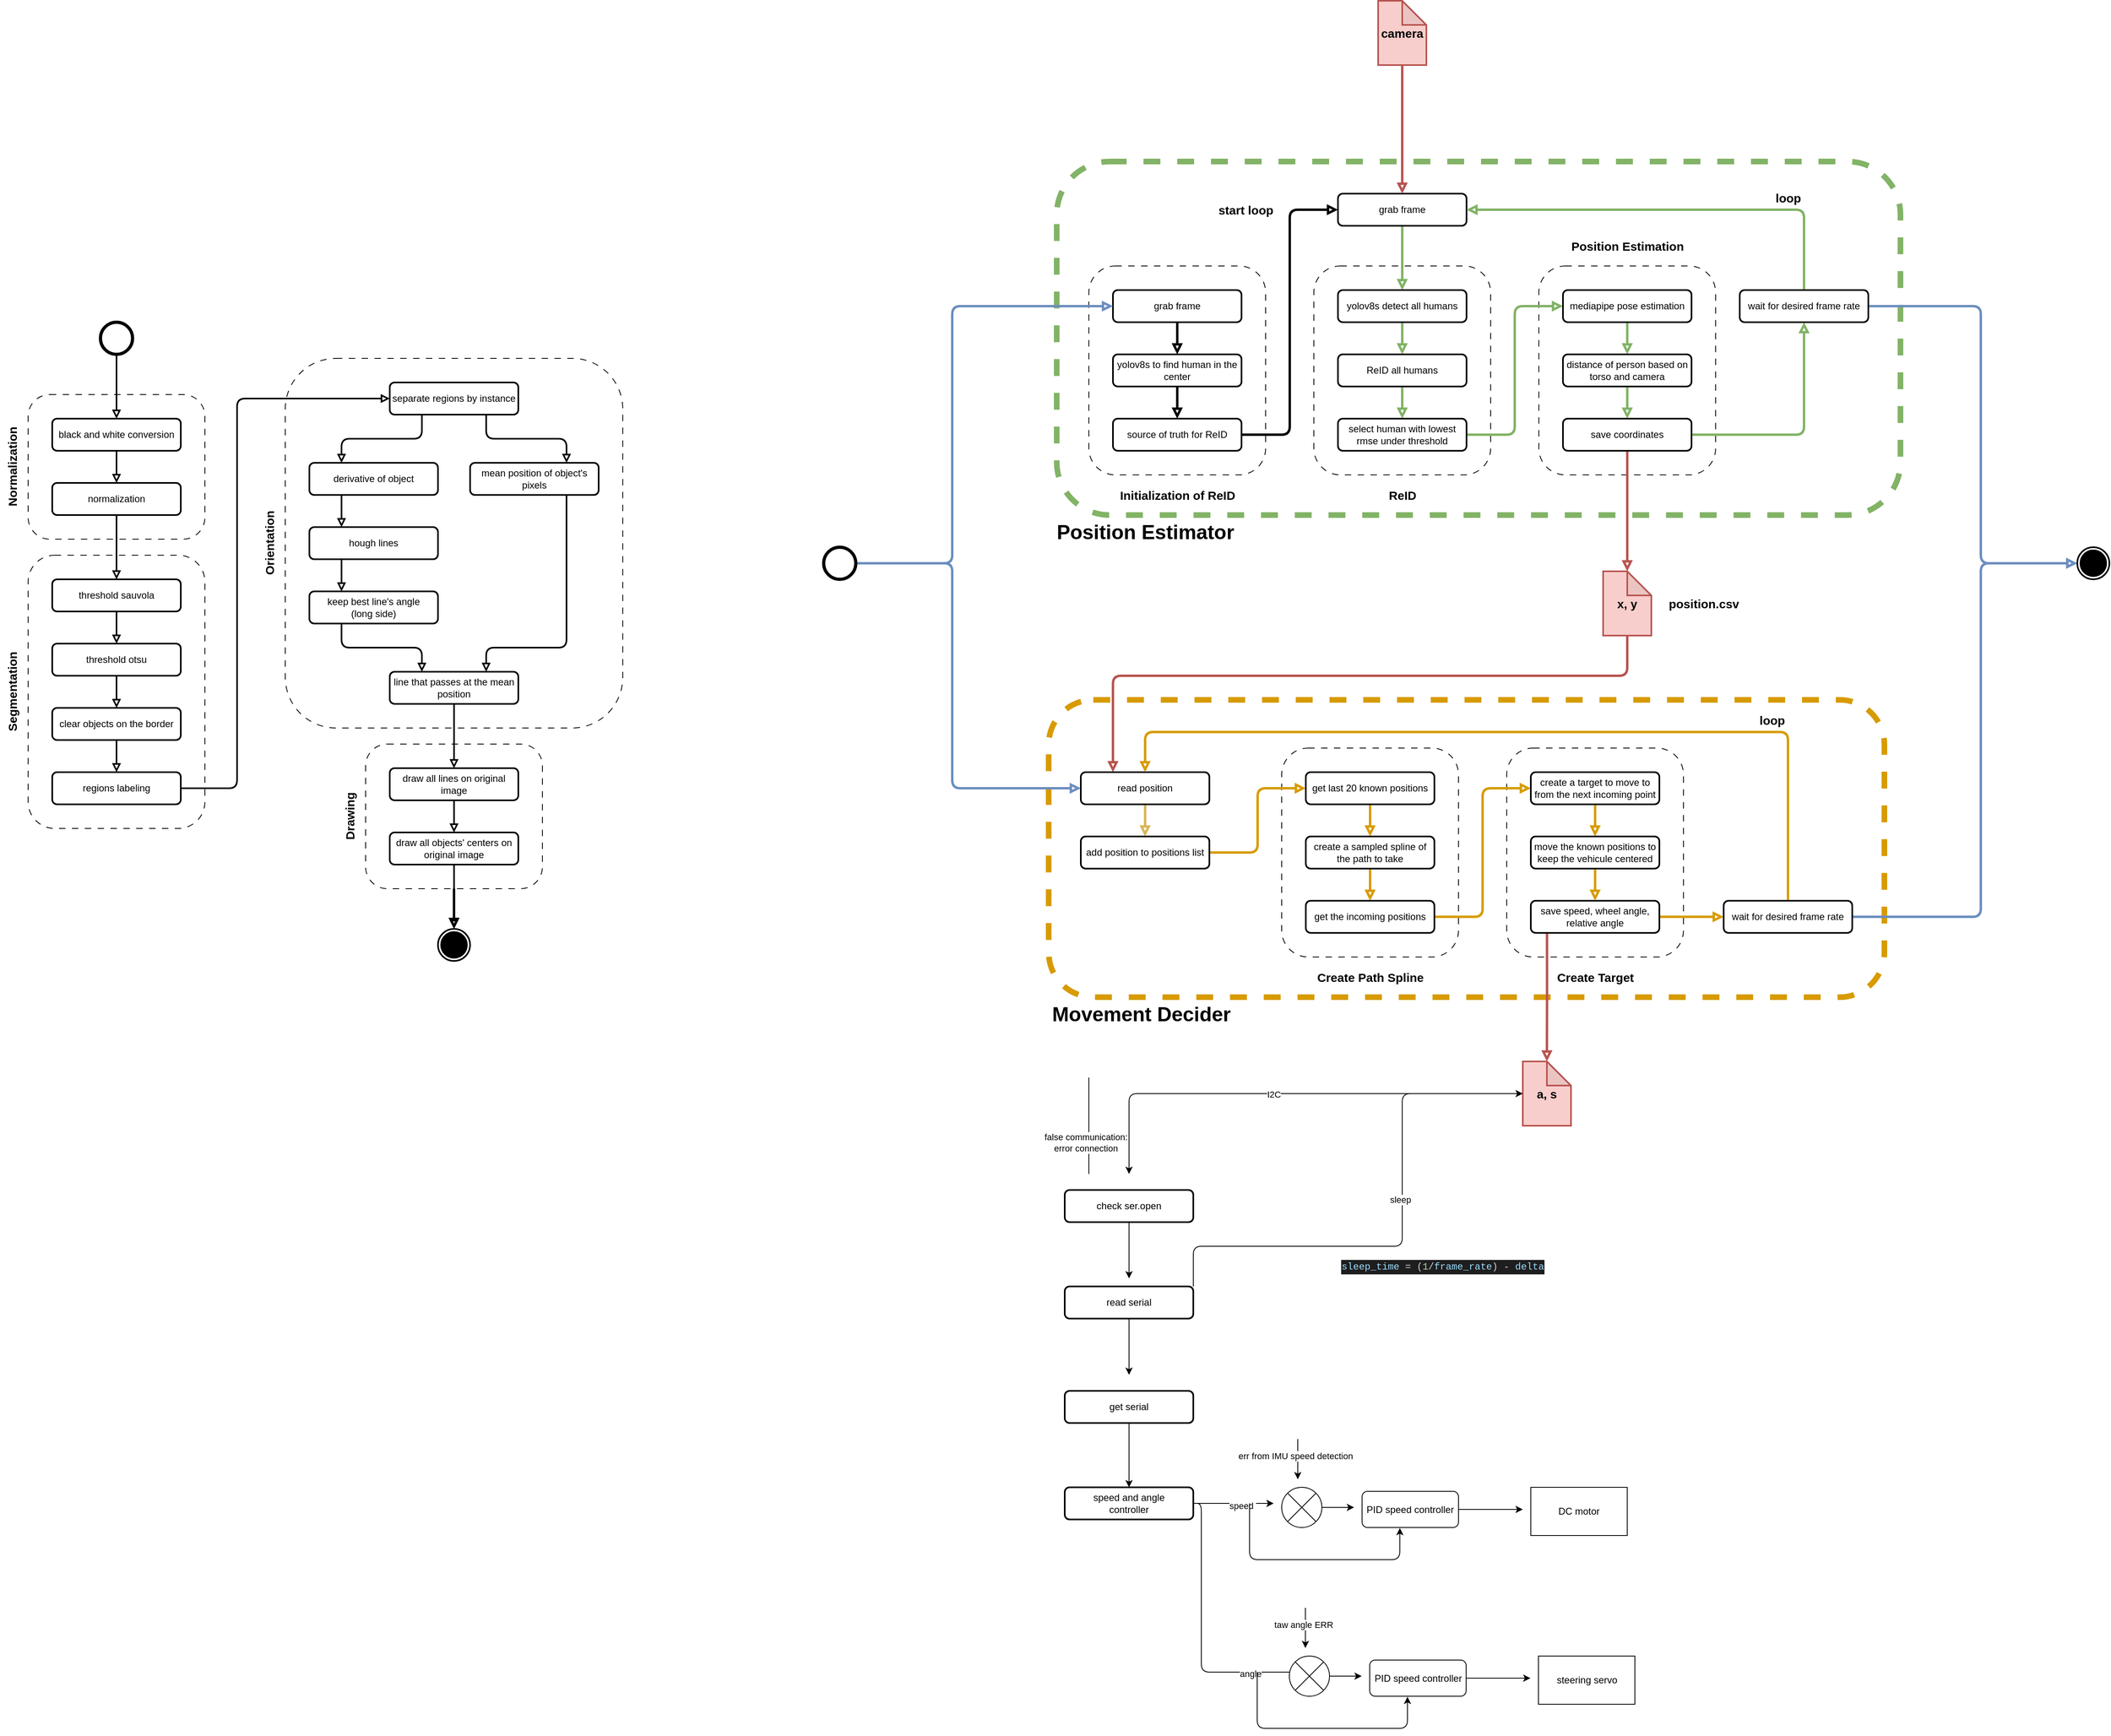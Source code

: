 <mxfile>
    <diagram id="vYnBR3UnJ0ublm0JFDWI" name="Page-1">
        <mxGraphModel dx="1982" dy="1845" grid="0" gridSize="10" guides="1" tooltips="1" connect="1" arrows="1" fold="1" page="0" pageScale="1" pageWidth="2339" pageHeight="3300" math="0" shadow="0">
            <root>
                <mxCell id="0"/>
                <mxCell id="1" parent="0"/>
                <mxCell id="140" value="" style="rounded=1;whiteSpace=wrap;html=1;strokeWidth=7;dashed=1;fillColor=none;strokeColor=#d79b00;perimeterSpacing=0;" parent="1" vertex="1">
                    <mxGeometry x="1400" y="550" width="1040" height="370" as="geometry"/>
                </mxCell>
                <mxCell id="139" value="" style="rounded=1;whiteSpace=wrap;html=1;strokeWidth=1;dashed=1;dashPattern=8 8;fillColor=none;" parent="1" vertex="1">
                    <mxGeometry x="1970" y="610" width="220" height="260" as="geometry"/>
                </mxCell>
                <mxCell id="137" value="" style="rounded=1;whiteSpace=wrap;html=1;strokeWidth=1;dashed=1;dashPattern=8 8;fillColor=none;" parent="1" vertex="1">
                    <mxGeometry x="1690" y="610" width="220" height="260" as="geometry"/>
                </mxCell>
                <mxCell id="99" value="" style="rounded=1;whiteSpace=wrap;html=1;strokeWidth=7;dashed=1;fillColor=none;strokeColor=#82b366;perimeterSpacing=0;" parent="1" vertex="1">
                    <mxGeometry x="1410" y="-120" width="1050" height="440" as="geometry"/>
                </mxCell>
                <mxCell id="93" value="" style="rounded=1;whiteSpace=wrap;html=1;strokeWidth=1;dashed=1;dashPattern=8 8;fillColor=none;" parent="1" vertex="1">
                    <mxGeometry x="2010" y="10" width="220" height="260" as="geometry"/>
                </mxCell>
                <mxCell id="79" value="" style="rounded=1;whiteSpace=wrap;html=1;strokeWidth=1;dashed=1;dashPattern=8 8;fillColor=none;" parent="1" vertex="1">
                    <mxGeometry x="1730" y="10" width="220" height="260" as="geometry"/>
                </mxCell>
                <mxCell id="68" value="" style="rounded=1;whiteSpace=wrap;html=1;strokeWidth=1;dashed=1;dashPattern=8 8;fillColor=none;" parent="1" vertex="1">
                    <mxGeometry x="1450" y="10" width="220" height="260" as="geometry"/>
                </mxCell>
                <mxCell id="47" value="" style="rounded=1;whiteSpace=wrap;html=1;strokeWidth=1;dashed=1;dashPattern=8 8;fillColor=none;" parent="1" vertex="1">
                    <mxGeometry x="450" y="125" width="420" height="460" as="geometry"/>
                </mxCell>
                <mxCell id="21" value="" style="rounded=1;whiteSpace=wrap;html=1;strokeWidth=1;dashed=1;dashPattern=8 8;fillColor=none;" parent="1" vertex="1">
                    <mxGeometry x="130" y="370" width="220" height="340" as="geometry"/>
                </mxCell>
                <mxCell id="25" value="" style="rounded=1;whiteSpace=wrap;html=1;strokeWidth=1;dashed=1;dashPattern=8 8;fillColor=none;" parent="1" vertex="1">
                    <mxGeometry x="130" y="170" width="220" height="180" as="geometry"/>
                </mxCell>
                <mxCell id="9" style="edgeStyle=none;html=1;strokeWidth=2;endArrow=block;endFill=0;" parent="1" source="2" target="8" edge="1">
                    <mxGeometry relative="1" as="geometry"/>
                </mxCell>
                <mxCell id="2" value="black and white conversion" style="rounded=1;whiteSpace=wrap;html=1;fillColor=none;strokeWidth=2;" parent="1" vertex="1">
                    <mxGeometry x="160" y="200" width="160" height="40" as="geometry"/>
                </mxCell>
                <mxCell id="4" value="" style="ellipse;html=1;shape=endState;fillColor=strokeColor;strokeWidth=2;" parent="1" vertex="1">
                    <mxGeometry x="640" y="835" width="40" height="40" as="geometry"/>
                </mxCell>
                <mxCell id="7" style="edgeStyle=none;html=1;strokeWidth=2;endArrow=block;endFill=0;" parent="1" source="6" target="2" edge="1">
                    <mxGeometry relative="1" as="geometry"/>
                </mxCell>
                <mxCell id="6" value="" style="ellipse;strokeWidth=4;fillColor=none;" parent="1" vertex="1">
                    <mxGeometry x="220" y="80" width="40" height="40" as="geometry"/>
                </mxCell>
                <mxCell id="22" style="edgeStyle=none;html=1;strokeWidth=2;endArrow=block;endFill=0;" parent="1" source="8" target="10" edge="1">
                    <mxGeometry relative="1" as="geometry"/>
                </mxCell>
                <mxCell id="8" value="normalization" style="rounded=1;whiteSpace=wrap;html=1;fillColor=none;strokeWidth=2;" parent="1" vertex="1">
                    <mxGeometry x="160" y="280" width="160" height="40" as="geometry"/>
                </mxCell>
                <mxCell id="14" style="edgeStyle=none;html=1;strokeWidth=2;endArrow=block;endFill=0;" parent="1" source="10" target="11" edge="1">
                    <mxGeometry relative="1" as="geometry"/>
                </mxCell>
                <mxCell id="10" value="threshold sauvola" style="rounded=1;whiteSpace=wrap;html=1;fillColor=none;strokeWidth=2;" parent="1" vertex="1">
                    <mxGeometry x="160" y="400" width="160" height="40" as="geometry"/>
                </mxCell>
                <mxCell id="15" style="edgeStyle=none;html=1;strokeWidth=2;endArrow=block;endFill=0;" parent="1" source="11" target="12" edge="1">
                    <mxGeometry relative="1" as="geometry"/>
                </mxCell>
                <mxCell id="11" value="threshold otsu" style="rounded=1;whiteSpace=wrap;html=1;fillColor=none;strokeWidth=2;" parent="1" vertex="1">
                    <mxGeometry x="160" y="480" width="160" height="40" as="geometry"/>
                </mxCell>
                <mxCell id="17" style="edgeStyle=none;html=1;strokeWidth=2;endArrow=block;endFill=0;" parent="1" source="12" target="16" edge="1">
                    <mxGeometry relative="1" as="geometry"/>
                </mxCell>
                <mxCell id="12" value="clear objects on the border" style="rounded=1;whiteSpace=wrap;html=1;fillColor=none;strokeWidth=2;" parent="1" vertex="1">
                    <mxGeometry x="160" y="560" width="160" height="40" as="geometry"/>
                </mxCell>
                <mxCell id="48" style="edgeStyle=none;html=1;strokeWidth=2;fontSize=15;endArrow=block;endFill=0;exitX=1;exitY=0.5;exitDx=0;exitDy=0;entryX=0;entryY=0.5;entryDx=0;entryDy=0;" parent="1" source="16" target="18" edge="1">
                    <mxGeometry relative="1" as="geometry">
                        <Array as="points">
                            <mxPoint x="390" y="660"/>
                            <mxPoint x="390" y="175"/>
                        </Array>
                    </mxGeometry>
                </mxCell>
                <mxCell id="16" value="regions labeling" style="rounded=1;whiteSpace=wrap;html=1;fillColor=none;strokeWidth=2;" parent="1" vertex="1">
                    <mxGeometry x="160" y="640" width="160" height="40" as="geometry"/>
                </mxCell>
                <mxCell id="42" style="edgeStyle=none;html=1;strokeWidth=2;fontSize=15;endArrow=block;endFill=0;entryX=0.75;entryY=0;entryDx=0;entryDy=0;exitX=0.75;exitY=1;exitDx=0;exitDy=0;" parent="1" source="18" target="20" edge="1">
                    <mxGeometry relative="1" as="geometry">
                        <Array as="points">
                            <mxPoint x="700" y="225"/>
                            <mxPoint x="800" y="225"/>
                        </Array>
                    </mxGeometry>
                </mxCell>
                <mxCell id="43" style="edgeStyle=none;html=1;strokeWidth=2;fontSize=15;endArrow=block;endFill=0;entryX=0.25;entryY=0;entryDx=0;entryDy=0;exitX=0.25;exitY=1;exitDx=0;exitDy=0;" parent="1" source="18" target="28" edge="1">
                    <mxGeometry relative="1" as="geometry">
                        <Array as="points">
                            <mxPoint x="620" y="225"/>
                            <mxPoint x="520" y="225"/>
                        </Array>
                    </mxGeometry>
                </mxCell>
                <mxCell id="18" value="separate regions by instance" style="rounded=1;whiteSpace=wrap;html=1;fillColor=none;strokeWidth=2;" parent="1" vertex="1">
                    <mxGeometry x="580" y="155" width="160" height="40" as="geometry"/>
                </mxCell>
                <mxCell id="41" style="edgeStyle=none;html=1;strokeWidth=2;fontSize=15;endArrow=block;endFill=0;exitX=0.75;exitY=1;exitDx=0;exitDy=0;entryX=0.75;entryY=0;entryDx=0;entryDy=0;" parent="1" source="20" target="35" edge="1">
                    <mxGeometry relative="1" as="geometry">
                        <Array as="points">
                            <mxPoint x="800" y="485"/>
                            <mxPoint x="700" y="485"/>
                        </Array>
                    </mxGeometry>
                </mxCell>
                <mxCell id="20" value="mean position of object's pixels" style="rounded=1;whiteSpace=wrap;html=1;fillColor=none;strokeWidth=2;" parent="1" vertex="1">
                    <mxGeometry x="680" y="255" width="160" height="40" as="geometry"/>
                </mxCell>
                <mxCell id="26" value="&lt;b&gt;&lt;font style=&quot;font-size: 15px;&quot;&gt;Normalization&lt;/font&gt;&lt;/b&gt;" style="text;html=1;align=center;verticalAlign=middle;resizable=0;points=[];autosize=1;strokeColor=none;fillColor=none;dashed=1;dashPattern=8 8;strokeWidth=1;rotation=-90;" parent="1" vertex="1">
                    <mxGeometry x="50" y="245" width="120" height="30" as="geometry"/>
                </mxCell>
                <mxCell id="27" value="&lt;b&gt;&lt;font style=&quot;font-size: 15px;&quot;&gt;Segmentation&lt;/font&gt;&lt;/b&gt;" style="text;html=1;align=center;verticalAlign=middle;resizable=0;points=[];autosize=1;strokeColor=none;fillColor=none;dashed=1;dashPattern=8 8;strokeWidth=1;rotation=-90;" parent="1" vertex="1">
                    <mxGeometry x="50" y="525" width="120" height="30" as="geometry"/>
                </mxCell>
                <mxCell id="44" style="edgeStyle=none;html=1;strokeWidth=2;fontSize=15;endArrow=block;endFill=0;entryX=0.25;entryY=0;entryDx=0;entryDy=0;exitX=0.25;exitY=1;exitDx=0;exitDy=0;" parent="1" source="28" target="31" edge="1">
                    <mxGeometry relative="1" as="geometry"/>
                </mxCell>
                <mxCell id="28" value="derivative of object" style="rounded=1;whiteSpace=wrap;html=1;fillColor=none;strokeWidth=2;" parent="1" vertex="1">
                    <mxGeometry x="480" y="255" width="160" height="40" as="geometry"/>
                </mxCell>
                <mxCell id="45" style="edgeStyle=none;html=1;exitX=0.25;exitY=1;exitDx=0;exitDy=0;entryX=0.25;entryY=0;entryDx=0;entryDy=0;strokeWidth=2;fontSize=15;endArrow=block;endFill=0;" parent="1" source="31" target="32" edge="1">
                    <mxGeometry relative="1" as="geometry"/>
                </mxCell>
                <mxCell id="31" value="hough lines" style="rounded=1;whiteSpace=wrap;html=1;fillColor=none;strokeWidth=2;" parent="1" vertex="1">
                    <mxGeometry x="480" y="335" width="160" height="40" as="geometry"/>
                </mxCell>
                <mxCell id="49" style="edgeStyle=none;html=1;strokeWidth=2;fontSize=15;endArrow=block;endFill=0;exitX=0.25;exitY=1;exitDx=0;exitDy=0;entryX=0.25;entryY=0;entryDx=0;entryDy=0;" parent="1" source="32" target="35" edge="1">
                    <mxGeometry relative="1" as="geometry">
                        <Array as="points">
                            <mxPoint x="520" y="485"/>
                            <mxPoint x="620" y="485"/>
                        </Array>
                    </mxGeometry>
                </mxCell>
                <mxCell id="32" value="keep best line's angle&lt;br&gt;(long side)" style="rounded=1;whiteSpace=wrap;html=1;fillColor=none;strokeWidth=2;" parent="1" vertex="1">
                    <mxGeometry x="480" y="415" width="160" height="40" as="geometry"/>
                </mxCell>
                <mxCell id="52" style="edgeStyle=none;html=1;strokeWidth=2;fontSize=15;endArrow=block;endFill=0;" parent="1" source="35" target="51" edge="1">
                    <mxGeometry relative="1" as="geometry"/>
                </mxCell>
                <mxCell id="35" value="line that passes at the mean position" style="rounded=1;whiteSpace=wrap;html=1;fillColor=none;strokeWidth=2;" parent="1" vertex="1">
                    <mxGeometry x="580" y="515" width="160" height="40" as="geometry"/>
                </mxCell>
                <mxCell id="50" value="&lt;b&gt;&lt;font style=&quot;font-size: 15px;&quot;&gt;Orientation&lt;/font&gt;&lt;/b&gt;" style="text;html=1;align=center;verticalAlign=middle;resizable=0;points=[];autosize=1;strokeColor=none;fillColor=none;dashed=1;dashPattern=8 8;strokeWidth=1;rotation=-90;" parent="1" vertex="1">
                    <mxGeometry x="380" y="340" width="100" height="30" as="geometry"/>
                </mxCell>
                <mxCell id="55" style="edgeStyle=none;html=1;strokeWidth=2;fontSize=15;endArrow=block;endFill=0;" parent="1" source="51" target="54" edge="1">
                    <mxGeometry relative="1" as="geometry"/>
                </mxCell>
                <mxCell id="51" value="draw all lines on original image" style="rounded=1;whiteSpace=wrap;html=1;fillColor=none;strokeWidth=2;" parent="1" vertex="1">
                    <mxGeometry x="580" y="635" width="160" height="40" as="geometry"/>
                </mxCell>
                <mxCell id="56" style="edgeStyle=none;html=1;entryX=0.5;entryY=0;entryDx=0;entryDy=0;strokeWidth=2;fontSize=15;endArrow=block;endFill=0;" parent="1" source="54" target="4" edge="1">
                    <mxGeometry relative="1" as="geometry"/>
                </mxCell>
                <mxCell id="54" value="draw all objects' centers on original image" style="rounded=1;whiteSpace=wrap;html=1;fillColor=none;strokeWidth=2;" parent="1" vertex="1">
                    <mxGeometry x="580" y="715" width="160" height="40" as="geometry"/>
                </mxCell>
                <mxCell id="143" value="" style="edgeStyle=orthogonalEdgeStyle;html=1;strokeWidth=3;fontSize=25;endArrow=block;endFill=0;" parent="1" source="57" target="4" edge="1">
                    <mxGeometry relative="1" as="geometry"/>
                </mxCell>
                <mxCell id="57" value="" style="rounded=1;whiteSpace=wrap;html=1;strokeWidth=1;dashed=1;dashPattern=8 8;fillColor=none;" parent="1" vertex="1">
                    <mxGeometry x="550" y="605" width="220" height="180" as="geometry"/>
                </mxCell>
                <mxCell id="58" value="&lt;b&gt;&lt;font style=&quot;font-size: 15px;&quot;&gt;Drawing&lt;/font&gt;&lt;/b&gt;" style="text;html=1;align=center;verticalAlign=middle;resizable=0;points=[];autosize=1;strokeColor=none;fillColor=none;dashed=1;dashPattern=8 8;strokeWidth=1;rotation=-90;" parent="1" vertex="1">
                    <mxGeometry x="490" y="680" width="80" height="30" as="geometry"/>
                </mxCell>
                <mxCell id="66" style="edgeStyle=none;html=1;entryX=0.5;entryY=0;entryDx=0;entryDy=0;endArrow=block;endFill=0;strokeWidth=3;" parent="1" source="61" target="62" edge="1">
                    <mxGeometry relative="1" as="geometry"/>
                </mxCell>
                <mxCell id="61" value="grab frame" style="rounded=1;whiteSpace=wrap;html=1;fillColor=none;strokeWidth=2;" parent="1" vertex="1">
                    <mxGeometry x="1480" y="40" width="160" height="40" as="geometry"/>
                </mxCell>
                <mxCell id="67" style="edgeStyle=elbowEdgeStyle;html=1;strokeWidth=3;endArrow=block;endFill=0;" parent="1" source="62" target="65" edge="1">
                    <mxGeometry relative="1" as="geometry"/>
                </mxCell>
                <mxCell id="62" value="yolov8s to find human in the center" style="rounded=1;whiteSpace=wrap;html=1;fillColor=none;strokeWidth=2;" parent="1" vertex="1">
                    <mxGeometry x="1480" y="120" width="160" height="40" as="geometry"/>
                </mxCell>
                <mxCell id="83" style="edgeStyle=elbowEdgeStyle;html=1;strokeWidth=3;endArrow=block;endFill=0;" parent="1" source="65" target="72" edge="1">
                    <mxGeometry relative="1" as="geometry"/>
                </mxCell>
                <mxCell id="65" value="source of truth for ReID" style="rounded=1;whiteSpace=wrap;html=1;fillColor=none;strokeWidth=2;" parent="1" vertex="1">
                    <mxGeometry x="1480" y="200" width="160" height="40" as="geometry"/>
                </mxCell>
                <mxCell id="104" style="edgeStyle=elbowEdgeStyle;html=1;strokeWidth=3;fontSize=15;endArrow=block;endFill=0;fillColor=#dae8fc;strokeColor=#6c8ebf;" parent="1" source="69" target="61" edge="1">
                    <mxGeometry relative="1" as="geometry">
                        <Array as="points">
                            <mxPoint x="1280" y="220"/>
                        </Array>
                    </mxGeometry>
                </mxCell>
                <mxCell id="126" style="edgeStyle=elbowEdgeStyle;html=1;strokeWidth=3;fontSize=20;endArrow=block;endFill=0;fillColor=#dae8fc;strokeColor=#6c8ebf;" parent="1" source="69" target="111" edge="1">
                    <mxGeometry relative="1" as="geometry">
                        <Array as="points">
                            <mxPoint x="1280" y="520"/>
                        </Array>
                    </mxGeometry>
                </mxCell>
                <mxCell id="69" value="" style="ellipse;strokeWidth=4;fillColor=none;" parent="1" vertex="1">
                    <mxGeometry x="1120" y="360" width="40" height="40" as="geometry"/>
                </mxCell>
                <mxCell id="71" value="&lt;span style=&quot;font-size: 15px;&quot;&gt;&lt;b&gt;Initialization of ReID&lt;/b&gt;&lt;/span&gt;" style="text;html=1;align=center;verticalAlign=middle;resizable=0;points=[];autosize=1;strokeColor=none;fillColor=none;dashed=1;dashPattern=8 8;strokeWidth=1;rotation=0;" parent="1" vertex="1">
                    <mxGeometry x="1475" y="280" width="170" height="30" as="geometry"/>
                </mxCell>
                <mxCell id="74" style="edgeStyle=none;html=1;strokeWidth=3;endArrow=block;endFill=0;fillColor=#d5e8d4;strokeColor=#82b366;" parent="1" source="72" target="73" edge="1">
                    <mxGeometry relative="1" as="geometry"/>
                </mxCell>
                <mxCell id="72" value="grab frame" style="rounded=1;whiteSpace=wrap;html=1;fillColor=none;strokeWidth=2;" parent="1" vertex="1">
                    <mxGeometry x="1760" y="-80" width="160" height="40" as="geometry"/>
                </mxCell>
                <mxCell id="77" style="edgeStyle=none;html=1;strokeWidth=3;endArrow=block;endFill=0;fillColor=#d5e8d4;strokeColor=#82b366;" parent="1" source="73" target="75" edge="1">
                    <mxGeometry relative="1" as="geometry"/>
                </mxCell>
                <mxCell id="73" value="yolov8s detect all humans" style="rounded=1;whiteSpace=wrap;html=1;fillColor=none;strokeWidth=2;" parent="1" vertex="1">
                    <mxGeometry x="1760" y="40" width="160" height="40" as="geometry"/>
                </mxCell>
                <mxCell id="78" style="edgeStyle=none;html=1;strokeWidth=3;endArrow=block;endFill=0;fillColor=#d5e8d4;strokeColor=#82b366;" parent="1" source="75" target="76" edge="1">
                    <mxGeometry relative="1" as="geometry"/>
                </mxCell>
                <mxCell id="75" value="ReID all humans" style="rounded=1;whiteSpace=wrap;html=1;fillColor=none;strokeWidth=2;" parent="1" vertex="1">
                    <mxGeometry x="1760" y="120" width="160" height="40" as="geometry"/>
                </mxCell>
                <mxCell id="85" style="edgeStyle=elbowEdgeStyle;html=1;strokeWidth=3;endArrow=block;endFill=0;fillColor=#d5e8d4;strokeColor=#82b366;" parent="1" source="76" target="84" edge="1">
                    <mxGeometry relative="1" as="geometry"/>
                </mxCell>
                <mxCell id="76" value="select human with lowest rmse under threshold" style="rounded=1;whiteSpace=wrap;html=1;fillColor=none;strokeWidth=2;" parent="1" vertex="1">
                    <mxGeometry x="1760" y="200" width="160" height="40" as="geometry"/>
                </mxCell>
                <mxCell id="81" value="&lt;span style=&quot;font-size: 15px;&quot;&gt;&lt;b&gt;ReID&lt;/b&gt;&lt;/span&gt;" style="text;html=1;align=center;verticalAlign=middle;resizable=0;points=[];autosize=1;strokeColor=none;fillColor=none;dashed=1;dashPattern=8 8;strokeWidth=1;rotation=0;" parent="1" vertex="1">
                    <mxGeometry x="1810" y="280" width="60" height="30" as="geometry"/>
                </mxCell>
                <mxCell id="87" style="edgeStyle=elbowEdgeStyle;html=1;strokeWidth=3;endArrow=block;endFill=0;fillColor=#d5e8d4;strokeColor=#82b366;" parent="1" source="84" target="86" edge="1">
                    <mxGeometry relative="1" as="geometry"/>
                </mxCell>
                <mxCell id="84" value="mediapipe pose estimation" style="rounded=1;whiteSpace=wrap;html=1;fillColor=none;strokeWidth=2;" parent="1" vertex="1">
                    <mxGeometry x="2040" y="40" width="160" height="40" as="geometry"/>
                </mxCell>
                <mxCell id="92" style="edgeStyle=elbowEdgeStyle;html=1;strokeWidth=3;fontSize=15;endArrow=block;endFill=0;fillColor=#d5e8d4;strokeColor=#82b366;" parent="1" source="86" target="88" edge="1">
                    <mxGeometry relative="1" as="geometry"/>
                </mxCell>
                <mxCell id="86" value="distance of person based on torso and camera" style="rounded=1;whiteSpace=wrap;html=1;fillColor=none;strokeWidth=2;" parent="1" vertex="1">
                    <mxGeometry x="2040" y="120" width="160" height="40" as="geometry"/>
                </mxCell>
                <mxCell id="91" style="edgeStyle=elbowEdgeStyle;html=1;strokeWidth=3;fontSize=15;endArrow=block;endFill=0;fillColor=#f8cecc;strokeColor=#b85450;" parent="1" source="88" target="89" edge="1">
                    <mxGeometry relative="1" as="geometry"/>
                </mxCell>
                <mxCell id="107" style="edgeStyle=elbowEdgeStyle;html=1;strokeWidth=3;fontSize=20;endArrow=block;endFill=0;fillColor=#d5e8d4;strokeColor=#82b366;" parent="1" source="88" target="94" edge="1">
                    <mxGeometry relative="1" as="geometry">
                        <Array as="points">
                            <mxPoint x="2340" y="140"/>
                        </Array>
                    </mxGeometry>
                </mxCell>
                <mxCell id="88" value="save coordinates" style="rounded=1;whiteSpace=wrap;html=1;fillColor=none;strokeWidth=2;" parent="1" vertex="1">
                    <mxGeometry x="2040" y="200" width="160" height="40" as="geometry"/>
                </mxCell>
                <mxCell id="129" style="edgeStyle=orthogonalEdgeStyle;html=1;entryX=0.25;entryY=0;entryDx=0;entryDy=0;strokeWidth=3;fontSize=20;endArrow=block;endFill=0;fillColor=#f8cecc;strokeColor=#b85450;" parent="1" source="89" target="111" edge="1">
                    <mxGeometry relative="1" as="geometry">
                        <Array as="points">
                            <mxPoint x="2120" y="520"/>
                            <mxPoint x="1480" y="520"/>
                        </Array>
                    </mxGeometry>
                </mxCell>
                <mxCell id="89" value="&lt;b&gt;&lt;font style=&quot;font-size: 15px;&quot;&gt;x, y&lt;/font&gt;&lt;/b&gt;" style="shape=note;whiteSpace=wrap;html=1;backgroundOutline=1;darkOpacity=0.05;strokeWidth=2;fillColor=#f8cecc;strokeColor=#b85450;" parent="1" vertex="1">
                    <mxGeometry x="2090" y="390" width="60" height="80" as="geometry"/>
                </mxCell>
                <mxCell id="90" value="&lt;span style=&quot;font-size: 15px;&quot;&gt;&lt;b&gt;position.csv&lt;/b&gt;&lt;/span&gt;" style="text;html=1;align=center;verticalAlign=middle;resizable=0;points=[];autosize=1;strokeColor=none;fillColor=none;dashed=1;dashPattern=8 8;strokeWidth=1;rotation=0;" parent="1" vertex="1">
                    <mxGeometry x="2160" y="415" width="110" height="30" as="geometry"/>
                </mxCell>
                <mxCell id="108" style="edgeStyle=elbowEdgeStyle;html=1;strokeWidth=3;fontSize=20;endArrow=block;endFill=0;fillColor=#d5e8d4;strokeColor=#82b366;" parent="1" source="94" target="72" edge="1">
                    <mxGeometry relative="1" as="geometry">
                        <Array as="points">
                            <mxPoint x="2340"/>
                        </Array>
                    </mxGeometry>
                </mxCell>
                <mxCell id="145" style="edgeStyle=orthogonalEdgeStyle;html=1;entryX=0;entryY=0.5;entryDx=0;entryDy=0;strokeWidth=3;fontSize=25;endArrow=block;endFill=0;fillColor=#dae8fc;strokeColor=#6c8ebf;" parent="1" source="94" target="144" edge="1">
                    <mxGeometry relative="1" as="geometry">
                        <Array as="points">
                            <mxPoint x="2560" y="60"/>
                            <mxPoint x="2560" y="380"/>
                        </Array>
                    </mxGeometry>
                </mxCell>
                <mxCell id="94" value="wait for desired frame rate" style="rounded=1;whiteSpace=wrap;html=1;fillColor=none;strokeWidth=2;" parent="1" vertex="1">
                    <mxGeometry x="2260" y="40" width="160" height="40" as="geometry"/>
                </mxCell>
                <mxCell id="97" value="&lt;span style=&quot;font-size: 15px;&quot;&gt;&lt;b&gt;Position Estimation&lt;/b&gt;&lt;/span&gt;" style="text;html=1;align=center;verticalAlign=middle;resizable=0;points=[];autosize=1;strokeColor=none;fillColor=none;dashed=1;dashPattern=8 8;strokeWidth=1;rotation=0;" parent="1" vertex="1">
                    <mxGeometry x="2040" y="-30" width="160" height="30" as="geometry"/>
                </mxCell>
                <mxCell id="98" value="&lt;span style=&quot;font-size: 15px;&quot;&gt;&lt;b&gt;loop&lt;/b&gt;&lt;/span&gt;" style="text;html=1;align=center;verticalAlign=middle;resizable=0;points=[];autosize=1;strokeColor=none;fillColor=none;dashed=1;dashPattern=8 8;strokeWidth=1;rotation=0;" parent="1" vertex="1">
                    <mxGeometry x="2290" y="-90" width="60" height="30" as="geometry"/>
                </mxCell>
                <mxCell id="102" value="&lt;span style=&quot;font-size: 15px;&quot;&gt;&lt;b&gt;start loop&lt;/b&gt;&lt;/span&gt;" style="text;html=1;align=center;verticalAlign=middle;resizable=0;points=[];autosize=1;strokeColor=none;fillColor=none;dashed=1;dashPattern=8 8;strokeWidth=1;rotation=0;" parent="1" vertex="1">
                    <mxGeometry x="1600" y="-75" width="90" height="30" as="geometry"/>
                </mxCell>
                <mxCell id="105" value="&lt;b style=&quot;&quot;&gt;&lt;font style=&quot;font-size: 25px;&quot;&gt;Position Estimator&lt;/font&gt;&lt;/b&gt;" style="text;html=1;align=center;verticalAlign=middle;resizable=0;points=[];autosize=1;strokeColor=none;fillColor=none;dashed=1;dashPattern=8 8;strokeWidth=1;rotation=0;" parent="1" vertex="1">
                    <mxGeometry x="1400" y="320" width="240" height="40" as="geometry"/>
                </mxCell>
                <mxCell id="110" style="edgeStyle=elbowEdgeStyle;html=1;strokeWidth=3;fontSize=20;endArrow=block;endFill=0;fillColor=#f8cecc;strokeColor=#b85450;" parent="1" source="109" target="72" edge="1">
                    <mxGeometry relative="1" as="geometry"/>
                </mxCell>
                <mxCell id="109" value="&lt;b&gt;&lt;font style=&quot;font-size: 15px;&quot;&gt;camera&lt;/font&gt;&lt;/b&gt;" style="shape=note;whiteSpace=wrap;html=1;backgroundOutline=1;darkOpacity=0.05;strokeWidth=2;fillColor=#f8cecc;strokeColor=#b85450;" parent="1" vertex="1">
                    <mxGeometry x="1810" y="-320" width="60" height="80" as="geometry"/>
                </mxCell>
                <mxCell id="130" style="edgeStyle=orthogonalEdgeStyle;html=1;entryX=0;entryY=0.5;entryDx=0;entryDy=0;strokeWidth=3;fontSize=20;endArrow=block;endFill=0;exitX=1;exitY=0.5;exitDx=0;exitDy=0;fillColor=#ffe6cc;strokeColor=#d79b00;" parent="1" source="131" target="112" edge="1">
                    <mxGeometry relative="1" as="geometry"/>
                </mxCell>
                <mxCell id="136" style="edgeStyle=orthogonalEdgeStyle;html=1;strokeWidth=3;fontSize=20;endArrow=block;endFill=0;fillColor=#fff2cc;strokeColor=#d6b656;" parent="1" source="111" target="131" edge="1">
                    <mxGeometry relative="1" as="geometry"/>
                </mxCell>
                <mxCell id="111" value="read position" style="rounded=1;whiteSpace=wrap;html=1;fillColor=none;strokeWidth=2;" parent="1" vertex="1">
                    <mxGeometry x="1440" y="640" width="160" height="40" as="geometry"/>
                </mxCell>
                <mxCell id="120" style="edgeStyle=elbowEdgeStyle;html=1;strokeWidth=3;fontSize=20;endArrow=block;endFill=0;fillColor=#ffe6cc;strokeColor=#d79b00;" parent="1" source="112" target="114" edge="1">
                    <mxGeometry relative="1" as="geometry"/>
                </mxCell>
                <mxCell id="112" value="get last 20 known positions" style="rounded=1;whiteSpace=wrap;html=1;fillColor=none;strokeWidth=2;" parent="1" vertex="1">
                    <mxGeometry x="1720" y="640" width="160" height="40" as="geometry"/>
                </mxCell>
                <mxCell id="121" style="edgeStyle=elbowEdgeStyle;html=1;strokeWidth=3;fontSize=20;endArrow=block;endFill=0;fillColor=#ffe6cc;strokeColor=#d79b00;" parent="1" source="114" target="115" edge="1">
                    <mxGeometry relative="1" as="geometry"/>
                </mxCell>
                <mxCell id="114" value="create a sampled spline of the path to take" style="rounded=1;whiteSpace=wrap;html=1;fillColor=none;strokeWidth=2;" parent="1" vertex="1">
                    <mxGeometry x="1720" y="720" width="160" height="40" as="geometry"/>
                </mxCell>
                <mxCell id="122" style="edgeStyle=elbowEdgeStyle;html=1;strokeWidth=3;fontSize=20;endArrow=block;endFill=0;fillColor=#ffe6cc;strokeColor=#d79b00;" parent="1" source="115" target="116" edge="1">
                    <mxGeometry relative="1" as="geometry"/>
                </mxCell>
                <mxCell id="115" value="get the incoming positions" style="rounded=1;whiteSpace=wrap;html=1;fillColor=none;strokeWidth=2;" parent="1" vertex="1">
                    <mxGeometry x="1720" y="800" width="160" height="40" as="geometry"/>
                </mxCell>
                <mxCell id="123" style="edgeStyle=elbowEdgeStyle;html=1;strokeWidth=3;fontSize=20;endArrow=block;endFill=0;fillColor=#ffe6cc;strokeColor=#d79b00;" parent="1" source="116" target="118" edge="1">
                    <mxGeometry relative="1" as="geometry"/>
                </mxCell>
                <mxCell id="116" value="create a target to move to from the next incoming point" style="rounded=1;whiteSpace=wrap;html=1;fillColor=none;strokeWidth=2;" parent="1" vertex="1">
                    <mxGeometry x="2000" y="640" width="160" height="40" as="geometry"/>
                </mxCell>
                <mxCell id="125" style="edgeStyle=elbowEdgeStyle;html=1;strokeWidth=3;fontSize=20;endArrow=block;endFill=0;fillColor=#ffe6cc;strokeColor=#d79b00;" parent="1" source="117" target="119" edge="1">
                    <mxGeometry relative="1" as="geometry"/>
                </mxCell>
                <mxCell id="148" style="edgeStyle=orthogonalEdgeStyle;html=1;strokeWidth=3;fontSize=25;endArrow=block;endFill=0;exitX=0.126;exitY=1.004;exitDx=0;exitDy=0;exitPerimeter=0;fillColor=#f8cecc;strokeColor=#b85450;" parent="1" source="117" target="147" edge="1">
                    <mxGeometry relative="1" as="geometry"/>
                </mxCell>
                <mxCell id="117" value="save speed, wheel angle, relative angle" style="rounded=1;whiteSpace=wrap;html=1;fillColor=none;strokeWidth=2;" parent="1" vertex="1">
                    <mxGeometry x="2000" y="800" width="160" height="40" as="geometry"/>
                </mxCell>
                <mxCell id="124" style="edgeStyle=elbowEdgeStyle;html=1;strokeWidth=3;fontSize=20;endArrow=block;endFill=0;fillColor=#ffe6cc;strokeColor=#d79b00;" parent="1" source="118" target="117" edge="1">
                    <mxGeometry relative="1" as="geometry"/>
                </mxCell>
                <mxCell id="118" value="move the known positions to keep the vehicule centered" style="rounded=1;whiteSpace=wrap;html=1;fillColor=none;strokeWidth=2;" parent="1" vertex="1">
                    <mxGeometry x="2000" y="720" width="160" height="40" as="geometry"/>
                </mxCell>
                <mxCell id="132" style="edgeStyle=orthogonalEdgeStyle;html=1;strokeWidth=3;fontSize=20;endArrow=block;endFill=0;fillColor=#ffe6cc;strokeColor=#d79b00;entryX=0.5;entryY=0;entryDx=0;entryDy=0;" parent="1" source="119" target="111" edge="1">
                    <mxGeometry relative="1" as="geometry">
                        <mxPoint x="1560" y="640" as="targetPoint"/>
                        <Array as="points">
                            <mxPoint x="2320" y="590"/>
                            <mxPoint x="1520" y="590"/>
                        </Array>
                    </mxGeometry>
                </mxCell>
                <mxCell id="146" style="edgeStyle=orthogonalEdgeStyle;html=1;entryX=0;entryY=0.5;entryDx=0;entryDy=0;strokeWidth=3;fontSize=25;endArrow=block;endFill=0;fillColor=#dae8fc;strokeColor=#6c8ebf;" parent="1" source="119" target="144" edge="1">
                    <mxGeometry relative="1" as="geometry">
                        <Array as="points">
                            <mxPoint x="2560" y="820"/>
                            <mxPoint x="2560" y="380"/>
                        </Array>
                    </mxGeometry>
                </mxCell>
                <mxCell id="119" value="wait for desired frame rate" style="rounded=1;whiteSpace=wrap;html=1;fillColor=none;strokeWidth=2;" parent="1" vertex="1">
                    <mxGeometry x="2240" y="800" width="160" height="40" as="geometry"/>
                </mxCell>
                <mxCell id="131" value="add position to positions list" style="rounded=1;whiteSpace=wrap;html=1;fillColor=none;strokeWidth=2;" parent="1" vertex="1">
                    <mxGeometry x="1440" y="720" width="160" height="40" as="geometry"/>
                </mxCell>
                <mxCell id="133" value="&lt;span style=&quot;font-size: 15px;&quot;&gt;&lt;b&gt;loop&lt;/b&gt;&lt;/span&gt;" style="text;html=1;align=center;verticalAlign=middle;resizable=0;points=[];autosize=1;strokeColor=none;fillColor=none;dashed=1;dashPattern=8 8;strokeWidth=1;rotation=0;" parent="1" vertex="1">
                    <mxGeometry x="2270" y="560" width="60" height="30" as="geometry"/>
                </mxCell>
                <mxCell id="138" value="&lt;span style=&quot;font-size: 15px;&quot;&gt;&lt;b&gt;Create Path Spline&lt;/b&gt;&lt;/span&gt;" style="text;html=1;align=center;verticalAlign=middle;resizable=0;points=[];autosize=1;strokeColor=none;fillColor=none;dashed=1;dashPattern=8 8;strokeWidth=1;rotation=0;" parent="1" vertex="1">
                    <mxGeometry x="1720" y="880" width="160" height="30" as="geometry"/>
                </mxCell>
                <mxCell id="141" value="&lt;span style=&quot;font-size: 15px;&quot;&gt;&lt;b&gt;Create Target&lt;/b&gt;&lt;/span&gt;" style="text;html=1;align=center;verticalAlign=middle;resizable=0;points=[];autosize=1;strokeColor=none;fillColor=none;dashed=1;dashPattern=8 8;strokeWidth=1;rotation=0;" parent="1" vertex="1">
                    <mxGeometry x="2020" y="880" width="120" height="30" as="geometry"/>
                </mxCell>
                <mxCell id="142" value="&lt;b style=&quot;&quot;&gt;&lt;font style=&quot;font-size: 25px;&quot;&gt;Movement Decider&lt;/font&gt;&lt;/b&gt;" style="text;html=1;align=center;verticalAlign=middle;resizable=0;points=[];autosize=1;strokeColor=none;fillColor=none;dashed=1;dashPattern=8 8;strokeWidth=1;rotation=0;" parent="1" vertex="1">
                    <mxGeometry x="1390" y="920" width="250" height="40" as="geometry"/>
                </mxCell>
                <mxCell id="144" value="" style="ellipse;html=1;shape=endState;fillColor=strokeColor;strokeWidth=2;" parent="1" vertex="1">
                    <mxGeometry x="2680" y="360" width="40" height="40" as="geometry"/>
                </mxCell>
                <mxCell id="147" value="&lt;b&gt;&lt;font style=&quot;font-size: 15px;&quot;&gt;a, s&lt;/font&gt;&lt;/b&gt;" style="shape=note;whiteSpace=wrap;html=1;backgroundOutline=1;darkOpacity=0.05;strokeWidth=2;fillColor=#f8cecc;strokeColor=#b85450;" parent="1" vertex="1">
                    <mxGeometry x="1990" y="1000" width="60" height="80" as="geometry"/>
                </mxCell>
                <mxCell id="168" style="edgeStyle=none;html=1;" edge="1" parent="1">
                    <mxGeometry relative="1" as="geometry">
                        <mxPoint x="1500" y="1140" as="targetPoint"/>
                        <mxPoint x="1970" y="1040" as="sourcePoint"/>
                        <Array as="points">
                            <mxPoint x="1500" y="1040"/>
                            <mxPoint x="1500" y="1090"/>
                        </Array>
                    </mxGeometry>
                </mxCell>
                <mxCell id="169" value="I2C" style="edgeLabel;html=1;align=center;verticalAlign=middle;resizable=0;points=[];" vertex="1" connectable="0" parent="168">
                    <mxGeometry x="0.063" y="1" relative="1" as="geometry">
                        <mxPoint x="13" as="offset"/>
                    </mxGeometry>
                </mxCell>
                <mxCell id="170" style="edgeStyle=none;html=1;" edge="1" parent="1" source="172">
                    <mxGeometry relative="1" as="geometry">
                        <mxPoint x="1500" y="1270" as="targetPoint"/>
                    </mxGeometry>
                </mxCell>
                <mxCell id="172" value="check ser.open" style="rounded=1;whiteSpace=wrap;html=1;fillColor=none;strokeWidth=2;" vertex="1" parent="1">
                    <mxGeometry x="1420" y="1160" width="160" height="40" as="geometry"/>
                </mxCell>
                <mxCell id="177" style="edgeStyle=orthogonalEdgeStyle;html=1;" edge="1" parent="1" source="175">
                    <mxGeometry relative="1" as="geometry">
                        <mxPoint x="1500" y="1390" as="targetPoint"/>
                    </mxGeometry>
                </mxCell>
                <mxCell id="182" style="edgeStyle=orthogonalEdgeStyle;html=1;exitX=1;exitY=0;exitDx=0;exitDy=0;" edge="1" parent="1" source="175" target="147">
                    <mxGeometry relative="1" as="geometry">
                        <Array as="points">
                            <mxPoint x="1580" y="1230"/>
                            <mxPoint x="1840" y="1230"/>
                            <mxPoint x="1840" y="1040"/>
                        </Array>
                    </mxGeometry>
                </mxCell>
                <mxCell id="183" value="sleep&amp;nbsp;" style="edgeLabel;html=1;align=center;verticalAlign=middle;resizable=0;points=[];" vertex="1" connectable="0" parent="182">
                    <mxGeometry x="0.1" y="-1" relative="1" as="geometry">
                        <mxPoint x="-2" y="-11" as="offset"/>
                    </mxGeometry>
                </mxCell>
                <mxCell id="175" value="read serial" style="rounded=1;whiteSpace=wrap;html=1;fillColor=none;strokeWidth=2;" vertex="1" parent="1">
                    <mxGeometry x="1420" y="1280" width="160" height="40" as="geometry"/>
                </mxCell>
                <mxCell id="184" value="&lt;div style=&quot;color: rgb(212, 212, 212); background-color: rgb(30, 30, 30); font-family: Menlo, Monaco, &amp;quot;Courier New&amp;quot;, monospace; line-height: 18px;&quot;&gt;&lt;span style=&quot;color: #9cdcfe;&quot;&gt;sleep_time&lt;/span&gt; = (&lt;span style=&quot;color: #b5cea8;&quot;&gt;1&lt;/span&gt;/&lt;span style=&quot;color: #9cdcfe;&quot;&gt;frame_rate&lt;/span&gt;) - &lt;span style=&quot;color: #9cdcfe;&quot;&gt;delta&lt;/span&gt;&lt;/div&gt;" style="text;html=1;align=center;verticalAlign=middle;resizable=0;points=[];autosize=1;strokeColor=none;fillColor=none;" vertex="1" parent="1">
                    <mxGeometry x="1750" y="1240" width="280" height="30" as="geometry"/>
                </mxCell>
                <mxCell id="187" style="edgeStyle=orthogonalEdgeStyle;html=1;" edge="1" parent="1" source="185" target="186">
                    <mxGeometry relative="1" as="geometry"/>
                </mxCell>
                <mxCell id="185" value="get serial" style="rounded=1;whiteSpace=wrap;html=1;fillColor=none;strokeWidth=2;" vertex="1" parent="1">
                    <mxGeometry x="1420" y="1410" width="160" height="40" as="geometry"/>
                </mxCell>
                <mxCell id="189" style="edgeStyle=orthogonalEdgeStyle;html=1;" edge="1" parent="1" source="186">
                    <mxGeometry relative="1" as="geometry">
                        <mxPoint x="1680" y="1550" as="targetPoint"/>
                    </mxGeometry>
                </mxCell>
                <mxCell id="191" value="speed&amp;nbsp;" style="edgeLabel;html=1;align=center;verticalAlign=middle;resizable=0;points=[];" vertex="1" connectable="0" parent="189">
                    <mxGeometry x="0.22" y="-2" relative="1" as="geometry">
                        <mxPoint as="offset"/>
                    </mxGeometry>
                </mxCell>
                <mxCell id="192" style="edgeStyle=orthogonalEdgeStyle;html=1;exitX=1;exitY=0.5;exitDx=0;exitDy=0;" edge="1" parent="1" source="186">
                    <mxGeometry relative="1" as="geometry">
                        <mxPoint x="1710" y="1760" as="targetPoint"/>
                        <Array as="points">
                            <mxPoint x="1590" y="1550"/>
                            <mxPoint x="1590" y="1760"/>
                            <mxPoint x="1670" y="1760"/>
                        </Array>
                    </mxGeometry>
                </mxCell>
                <mxCell id="186" value="speed and angle&lt;br&gt;controller" style="whiteSpace=wrap;html=1;fillColor=none;rounded=1;strokeWidth=2;" vertex="1" parent="1">
                    <mxGeometry x="1420" y="1530" width="160" height="40" as="geometry"/>
                </mxCell>
                <mxCell id="197" style="edgeStyle=orthogonalEdgeStyle;html=1;" edge="1" parent="1" source="194">
                    <mxGeometry relative="1" as="geometry">
                        <mxPoint x="1780" y="1555" as="targetPoint"/>
                    </mxGeometry>
                </mxCell>
                <mxCell id="194" value="" style="shape=sumEllipse;perimeter=ellipsePerimeter;whiteSpace=wrap;html=1;backgroundOutline=1;" vertex="1" parent="1">
                    <mxGeometry x="1690" y="1530" width="50" height="50" as="geometry"/>
                </mxCell>
                <mxCell id="195" value="" style="edgeStyle=none;orthogonalLoop=1;jettySize=auto;html=1;" edge="1" parent="1">
                    <mxGeometry width="100" relative="1" as="geometry">
                        <mxPoint x="1710" y="1470" as="sourcePoint"/>
                        <mxPoint x="1710" y="1520" as="targetPoint"/>
                        <Array as="points"/>
                    </mxGeometry>
                </mxCell>
                <mxCell id="196" value="err from IMU speed detection" style="edgeLabel;html=1;align=center;verticalAlign=middle;resizable=0;points=[];" vertex="1" connectable="0" parent="195">
                    <mxGeometry x="-0.155" y="-3" relative="1" as="geometry">
                        <mxPoint as="offset"/>
                    </mxGeometry>
                </mxCell>
                <mxCell id="200" style="edgeStyle=orthogonalEdgeStyle;html=1;" edge="1" parent="1" source="198">
                    <mxGeometry relative="1" as="geometry">
                        <mxPoint x="1990" y="1557.5" as="targetPoint"/>
                    </mxGeometry>
                </mxCell>
                <mxCell id="198" value="PID speed controller" style="rounded=1;whiteSpace=wrap;html=1;" vertex="1" parent="1">
                    <mxGeometry x="1790" y="1535" width="120" height="45" as="geometry"/>
                </mxCell>
                <mxCell id="199" value="" style="edgeStyle=none;orthogonalLoop=1;jettySize=auto;html=1;entryX=0.392;entryY=1.015;entryDx=0;entryDy=0;entryPerimeter=0;" edge="1" parent="1" target="198">
                    <mxGeometry width="100" relative="1" as="geometry">
                        <mxPoint x="1650" y="1550" as="sourcePoint"/>
                        <mxPoint x="1830" y="1620" as="targetPoint"/>
                        <Array as="points">
                            <mxPoint x="1650" y="1620"/>
                            <mxPoint x="1837" y="1620"/>
                        </Array>
                    </mxGeometry>
                </mxCell>
                <mxCell id="201" value="DC motor" style="whiteSpace=wrap;html=1;" vertex="1" parent="1">
                    <mxGeometry x="2000" y="1530" width="120" height="60" as="geometry"/>
                </mxCell>
                <mxCell id="212" value="angle" style="edgeLabel;html=1;align=center;verticalAlign=middle;resizable=0;points=[];" vertex="1" connectable="0" parent="1">
                    <mxGeometry x="1650.5" y="1762" as="geometry"/>
                </mxCell>
                <mxCell id="213" style="edgeStyle=orthogonalEdgeStyle;html=1;" edge="1" parent="1" source="214">
                    <mxGeometry relative="1" as="geometry">
                        <mxPoint x="1789.5" y="1765" as="targetPoint"/>
                    </mxGeometry>
                </mxCell>
                <mxCell id="214" value="" style="shape=sumEllipse;perimeter=ellipsePerimeter;whiteSpace=wrap;html=1;backgroundOutline=1;" vertex="1" parent="1">
                    <mxGeometry x="1699.5" y="1740" width="50" height="50" as="geometry"/>
                </mxCell>
                <mxCell id="215" value="" style="edgeStyle=none;orthogonalLoop=1;jettySize=auto;html=1;" edge="1" parent="1">
                    <mxGeometry width="100" relative="1" as="geometry">
                        <mxPoint x="1719.5" y="1680" as="sourcePoint"/>
                        <mxPoint x="1719.5" y="1730" as="targetPoint"/>
                        <Array as="points"/>
                    </mxGeometry>
                </mxCell>
                <mxCell id="216" value="taw angle ERR" style="edgeLabel;html=1;align=center;verticalAlign=middle;resizable=0;points=[];" vertex="1" connectable="0" parent="215">
                    <mxGeometry x="-0.155" y="-3" relative="1" as="geometry">
                        <mxPoint as="offset"/>
                    </mxGeometry>
                </mxCell>
                <mxCell id="217" style="edgeStyle=orthogonalEdgeStyle;html=1;" edge="1" parent="1" source="218">
                    <mxGeometry relative="1" as="geometry">
                        <mxPoint x="1999.5" y="1767.5" as="targetPoint"/>
                    </mxGeometry>
                </mxCell>
                <mxCell id="218" value="PID speed controller" style="rounded=1;whiteSpace=wrap;html=1;" vertex="1" parent="1">
                    <mxGeometry x="1799.5" y="1745" width="120" height="45" as="geometry"/>
                </mxCell>
                <mxCell id="219" value="" style="edgeStyle=none;orthogonalLoop=1;jettySize=auto;html=1;entryX=0.392;entryY=1.015;entryDx=0;entryDy=0;entryPerimeter=0;" edge="1" parent="1" target="218">
                    <mxGeometry width="100" relative="1" as="geometry">
                        <mxPoint x="1659.5" y="1760" as="sourcePoint"/>
                        <mxPoint x="1839.5" y="1830" as="targetPoint"/>
                        <Array as="points">
                            <mxPoint x="1659.5" y="1830"/>
                            <mxPoint x="1846.5" y="1830"/>
                        </Array>
                    </mxGeometry>
                </mxCell>
                <mxCell id="220" value="steering servo" style="whiteSpace=wrap;html=1;" vertex="1" parent="1">
                    <mxGeometry x="2009.5" y="1740" width="120" height="60" as="geometry"/>
                </mxCell>
                <mxCell id="222" value="" style="edgeStyle=none;html=1;endArrow=none;" edge="1" parent="1">
                    <mxGeometry relative="1" as="geometry">
                        <mxPoint x="1450" y="1020" as="targetPoint"/>
                        <mxPoint x="1450" y="1140" as="sourcePoint"/>
                    </mxGeometry>
                </mxCell>
                <mxCell id="223" value="false communication:&lt;br&gt;error connection" style="edgeLabel;html=1;align=center;verticalAlign=middle;resizable=0;points=[];" vertex="1" connectable="0" parent="222">
                    <mxGeometry x="-0.338" y="-2" relative="1" as="geometry">
                        <mxPoint x="-6" as="offset"/>
                    </mxGeometry>
                </mxCell>
            </root>
        </mxGraphModel>
    </diagram>
</mxfile>